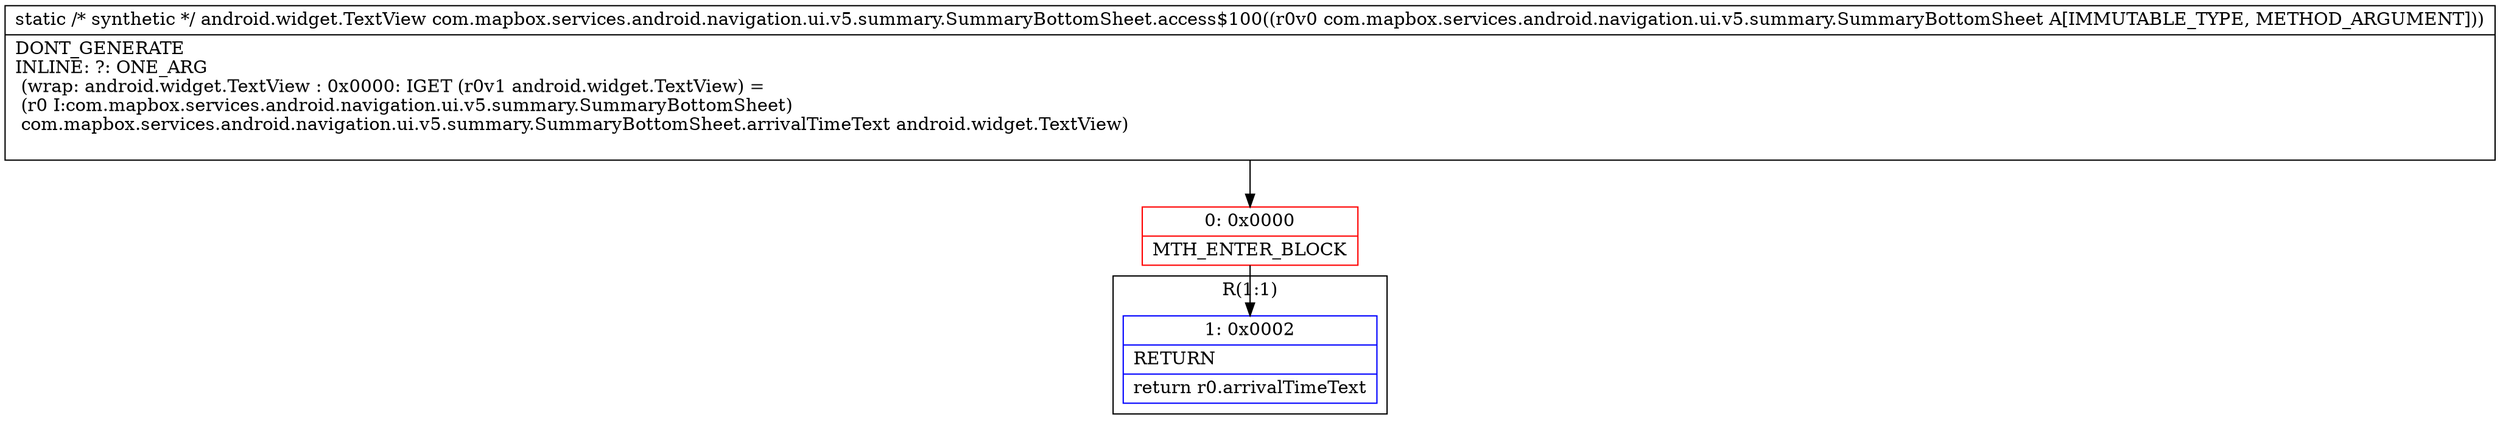 digraph "CFG forcom.mapbox.services.android.navigation.ui.v5.summary.SummaryBottomSheet.access$100(Lcom\/mapbox\/services\/android\/navigation\/ui\/v5\/summary\/SummaryBottomSheet;)Landroid\/widget\/TextView;" {
subgraph cluster_Region_861711525 {
label = "R(1:1)";
node [shape=record,color=blue];
Node_1 [shape=record,label="{1\:\ 0x0002|RETURN\l|return r0.arrivalTimeText\l}"];
}
Node_0 [shape=record,color=red,label="{0\:\ 0x0000|MTH_ENTER_BLOCK\l}"];
MethodNode[shape=record,label="{static \/* synthetic *\/ android.widget.TextView com.mapbox.services.android.navigation.ui.v5.summary.SummaryBottomSheet.access$100((r0v0 com.mapbox.services.android.navigation.ui.v5.summary.SummaryBottomSheet A[IMMUTABLE_TYPE, METHOD_ARGUMENT]))  | DONT_GENERATE\lINLINE: ?: ONE_ARG  \l  (wrap: android.widget.TextView : 0x0000: IGET  (r0v1 android.widget.TextView) = \l  (r0 I:com.mapbox.services.android.navigation.ui.v5.summary.SummaryBottomSheet)\l com.mapbox.services.android.navigation.ui.v5.summary.SummaryBottomSheet.arrivalTimeText android.widget.TextView)\l\l}"];
MethodNode -> Node_0;
Node_0 -> Node_1;
}

